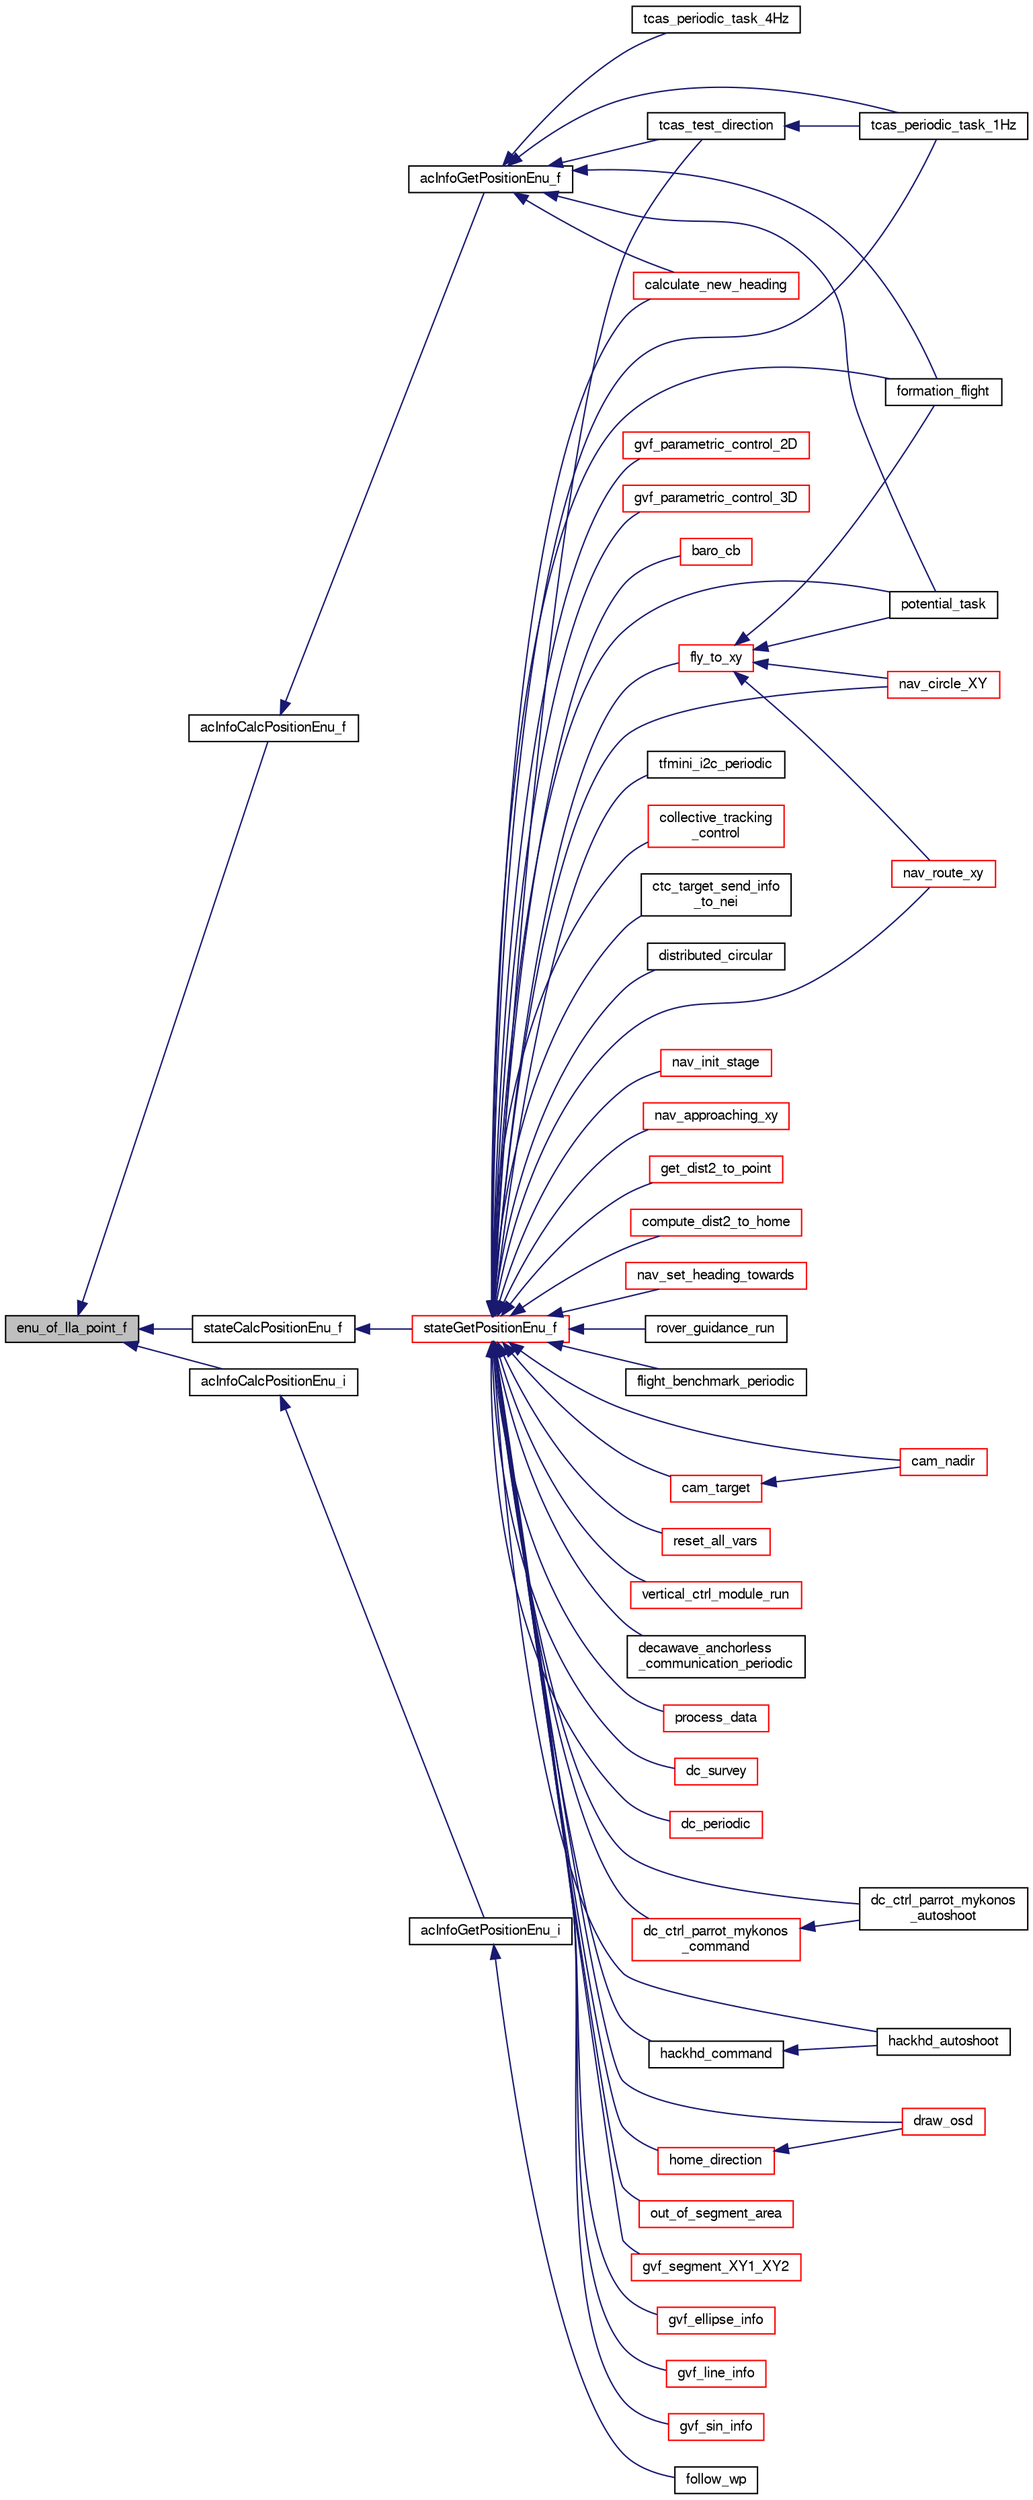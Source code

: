 digraph "enu_of_lla_point_f"
{
  edge [fontname="FreeSans",fontsize="10",labelfontname="FreeSans",labelfontsize="10"];
  node [fontname="FreeSans",fontsize="10",shape=record];
  rankdir="LR";
  Node1 [label="enu_of_lla_point_f",height=0.2,width=0.4,color="black", fillcolor="grey75", style="filled", fontcolor="black"];
  Node1 -> Node2 [dir="back",color="midnightblue",fontsize="10",style="solid",fontname="FreeSans"];
  Node2 [label="acInfoCalcPositionEnu_f",height=0.2,width=0.4,color="black", fillcolor="white", style="filled",URL="$group__ac__info.html#ga5f26bc7946ecd4d712ed0baa6cbe8dd1"];
  Node2 -> Node3 [dir="back",color="midnightblue",fontsize="10",style="solid",fontname="FreeSans"];
  Node3 [label="acInfoGetPositionEnu_f",height=0.2,width=0.4,color="black", fillcolor="white", style="filled",URL="$group__ac__info.html#ga525710b691b4f60d3e55c3c4b2cb092c",tooltip="Get position in local ENU coordinates (float). "];
  Node3 -> Node4 [dir="back",color="midnightblue",fontsize="10",style="solid",fontname="FreeSans"];
  Node4 [label="formation_flight",height=0.2,width=0.4,color="black", fillcolor="white", style="filled",URL="$formation_8h.html#a18de0c4f9e864cb4db84458b33b463dd"];
  Node3 -> Node5 [dir="back",color="midnightblue",fontsize="10",style="solid",fontname="FreeSans"];
  Node5 [label="potential_task",height=0.2,width=0.4,color="black", fillcolor="white", style="filled",URL="$potential_8h.html#a2ecae8ed4b80ccfece655453a56db7cd"];
  Node3 -> Node6 [dir="back",color="midnightblue",fontsize="10",style="solid",fontname="FreeSans"];
  Node6 [label="tcas_test_direction",height=0.2,width=0.4,color="black", fillcolor="white", style="filled",URL="$tcas_8c.html#a5baa7069079b8f1211e22af90cf7593b"];
  Node6 -> Node7 [dir="back",color="midnightblue",fontsize="10",style="solid",fontname="FreeSans"];
  Node7 [label="tcas_periodic_task_1Hz",height=0.2,width=0.4,color="black", fillcolor="white", style="filled",URL="$tcas_8h.html#adb2f00821358ed6ad0f366e6a2422558"];
  Node3 -> Node7 [dir="back",color="midnightblue",fontsize="10",style="solid",fontname="FreeSans"];
  Node3 -> Node8 [dir="back",color="midnightblue",fontsize="10",style="solid",fontname="FreeSans"];
  Node8 [label="tcas_periodic_task_4Hz",height=0.2,width=0.4,color="black", fillcolor="white", style="filled",URL="$tcas_8h.html#aa520d855e76e58f77855603fde040497"];
  Node3 -> Node9 [dir="back",color="midnightblue",fontsize="10",style="solid",fontname="FreeSans"];
  Node9 [label="calculate_new_heading",height=0.2,width=0.4,color="red", fillcolor="white", style="filled",URL="$nav__fish_8c.html#aabac53beb17b84ea4474a72fb85e2abb",tooltip="calculates new variation of the heading for the uav based on current state "];
  Node1 -> Node10 [dir="back",color="midnightblue",fontsize="10",style="solid",fontname="FreeSans"];
  Node10 [label="acInfoCalcPositionEnu_i",height=0.2,width=0.4,color="black", fillcolor="white", style="filled",URL="$group__ac__info.html#gad27d2e9d1854b608ee9d187eb51a368e"];
  Node10 -> Node11 [dir="back",color="midnightblue",fontsize="10",style="solid",fontname="FreeSans"];
  Node11 [label="acInfoGetPositionEnu_i",height=0.2,width=0.4,color="black", fillcolor="white", style="filled",URL="$group__ac__info.html#ga375088f288d8540b8f3404c6a58f4646",tooltip="Get position in local ENU coordinates (int). "];
  Node11 -> Node12 [dir="back",color="midnightblue",fontsize="10",style="solid",fontname="FreeSans"];
  Node12 [label="follow_wp",height=0.2,width=0.4,color="black", fillcolor="white", style="filled",URL="$follow_8h.html#a193d671739e35bbb235456cb3b65e9ff"];
  Node1 -> Node13 [dir="back",color="midnightblue",fontsize="10",style="solid",fontname="FreeSans"];
  Node13 [label="stateCalcPositionEnu_f",height=0.2,width=0.4,color="black", fillcolor="white", style="filled",URL="$group__state__position.html#ga718066acd9581365ca5c2aacb29130fd"];
  Node13 -> Node14 [dir="back",color="midnightblue",fontsize="10",style="solid",fontname="FreeSans"];
  Node14 [label="stateGetPositionEnu_f",height=0.2,width=0.4,color="red", fillcolor="white", style="filled",URL="$group__state__position.html#ga545d479db45e1a9711e59736b6d1309b",tooltip="Get position in local ENU coordinates (float). "];
  Node14 -> Node15 [dir="back",color="midnightblue",fontsize="10",style="solid",fontname="FreeSans"];
  Node15 [label="nav_init_stage",height=0.2,width=0.4,color="red", fillcolor="white", style="filled",URL="$common__flight__plan_8h.html#a2580ee456d7dd3d157fd7c43ad2eac2d",tooltip="needs to be implemented by fixedwing and rotorcraft seperately "];
  Node14 -> Node16 [dir="back",color="midnightblue",fontsize="10",style="solid",fontname="FreeSans"];
  Node16 [label="nav_circle_XY",height=0.2,width=0.4,color="red", fillcolor="white", style="filled",URL="$nav_8h.html#ad1b9d2e8da4a32477ca8bedc0bca86fe",tooltip="Angle from center to mobile. "];
  Node14 -> Node17 [dir="back",color="midnightblue",fontsize="10",style="solid",fontname="FreeSans"];
  Node17 [label="nav_approaching_xy",height=0.2,width=0.4,color="red", fillcolor="white", style="filled",URL="$nav_8h.html#a249451b8d1fe0b19866ea68e0d8b86df",tooltip="Decide if the UAV is approaching the current waypoint. "];
  Node14 -> Node18 [dir="back",color="midnightblue",fontsize="10",style="solid",fontname="FreeSans"];
  Node18 [label="fly_to_xy",height=0.2,width=0.4,color="red", fillcolor="white", style="filled",URL="$nav_8h.html#ae9d11d2e378b23ecbee86419cbf341f0",tooltip="Computes desired_x, desired_y and desired_course. "];
  Node18 -> Node4 [dir="back",color="midnightblue",fontsize="10",style="solid",fontname="FreeSans"];
  Node18 -> Node16 [dir="back",color="midnightblue",fontsize="10",style="solid",fontname="FreeSans"];
  Node18 -> Node19 [dir="back",color="midnightblue",fontsize="10",style="solid",fontname="FreeSans"];
  Node19 [label="nav_route_xy",height=0.2,width=0.4,color="red", fillcolor="white", style="filled",URL="$nav_8h.html#ab4247c9f3dc0417690e1404add032cbe",tooltip="Computes the carrot position along the desired segment. "];
  Node18 -> Node5 [dir="back",color="midnightblue",fontsize="10",style="solid",fontname="FreeSans"];
  Node14 -> Node19 [dir="back",color="midnightblue",fontsize="10",style="solid",fontname="FreeSans"];
  Node14 -> Node20 [dir="back",color="midnightblue",fontsize="10",style="solid",fontname="FreeSans"];
  Node20 [label="get_dist2_to_point",height=0.2,width=0.4,color="red", fillcolor="white", style="filled",URL="$rotorcraft_2navigation_8h.html#a8d1993c8a477f958aca66e59ff82974e",tooltip="Returns squared horizontal distance to given point. "];
  Node14 -> Node21 [dir="back",color="midnightblue",fontsize="10",style="solid",fontname="FreeSans"];
  Node21 [label="compute_dist2_to_home",height=0.2,width=0.4,color="red", fillcolor="white", style="filled",URL="$common__nav_8h.html#a4603515f41786b54ea9383a65a9f249e",tooltip="Computes squared distance to the HOME waypoint potentially sets too_far_from_home. "];
  Node14 -> Node22 [dir="back",color="midnightblue",fontsize="10",style="solid",fontname="FreeSans"];
  Node22 [label="nav_set_heading_towards",height=0.2,width=0.4,color="red", fillcolor="white", style="filled",URL="$rover_2navigation_8h.html#a497df0753fcbcd7b681341695228527c",tooltip="Set heading to point towards x,y position in local coordinates. "];
  Node14 -> Node23 [dir="back",color="midnightblue",fontsize="10",style="solid",fontname="FreeSans"];
  Node23 [label="rover_guidance_run",height=0.2,width=0.4,color="black", fillcolor="white", style="filled",URL="$rover__guidance_8h.html#a1c5d14152545935d78448eae5d0a6b6d"];
  Node14 -> Node24 [dir="back",color="midnightblue",fontsize="10",style="solid",fontname="FreeSans"];
  Node24 [label="flight_benchmark_periodic",height=0.2,width=0.4,color="black", fillcolor="white", style="filled",URL="$flight__benchmark_8h.html#a42ae975c1caf0cfcf6d713897773a16a"];
  Node14 -> Node25 [dir="back",color="midnightblue",fontsize="10",style="solid",fontname="FreeSans"];
  Node25 [label="cam_target",height=0.2,width=0.4,color="red", fillcolor="white", style="filled",URL="$cam_8c.html#aab3da8ed719ee01699f50450b3df3b13",tooltip="Computes the right angles from target_x, target_y, target_alt. "];
  Node25 -> Node26 [dir="back",color="midnightblue",fontsize="10",style="solid",fontname="FreeSans"];
  Node26 [label="cam_nadir",height=0.2,width=0.4,color="red", fillcolor="white", style="filled",URL="$cam_8c.html#aa5c7c762b35b57ec479e6244f006c5d1",tooltip="Point straight down. "];
  Node14 -> Node26 [dir="back",color="midnightblue",fontsize="10",style="solid",fontname="FreeSans"];
  Node14 -> Node27 [dir="back",color="midnightblue",fontsize="10",style="solid",fontname="FreeSans"];
  Node27 [label="reset_all_vars",height=0.2,width=0.4,color="red", fillcolor="white", style="filled",URL="$optical__flow__landing_8c.html#a46c9da8aa58fea58306c6a47b9f21c89",tooltip="Reset all variables: "];
  Node14 -> Node28 [dir="back",color="midnightblue",fontsize="10",style="solid",fontname="FreeSans"];
  Node28 [label="vertical_ctrl_module_run",height=0.2,width=0.4,color="red", fillcolor="white", style="filled",URL="$optical__flow__landing_8c.html#a9628e4f2b9a046bb7ff80c208ab85daa",tooltip="Run the optical flow landing module. "];
  Node14 -> Node29 [dir="back",color="midnightblue",fontsize="10",style="solid",fontname="FreeSans"];
  Node29 [label="decawave_anchorless\l_communication_periodic",height=0.2,width=0.4,color="black", fillcolor="white", style="filled",URL="$decawave__anchorless__communication_8h.html#a666f8ed1285e6941cc47eeef8857a2bd",tooltip="This function periodically sends state data over the serial (which is received by the arduino) ..."];
  Node14 -> Node30 [dir="back",color="midnightblue",fontsize="10",style="solid",fontname="FreeSans"];
  Node30 [label="process_data",height=0.2,width=0.4,color="red", fillcolor="white", style="filled",URL="$dw1000__arduino_8c.html#acac53dcc1b2e1d953c1642b3b15afe4c"];
  Node14 -> Node31 [dir="back",color="midnightblue",fontsize="10",style="solid",fontname="FreeSans"];
  Node31 [label="dc_survey",height=0.2,width=0.4,color="red", fillcolor="white", style="filled",URL="$dc_8h.html#a2b50d2725b576697bde98a8bdb358093",tooltip="Sets the dc control in distance mode. "];
  Node14 -> Node32 [dir="back",color="midnightblue",fontsize="10",style="solid",fontname="FreeSans"];
  Node32 [label="dc_periodic",height=0.2,width=0.4,color="red", fillcolor="white", style="filled",URL="$dc_8h.html#a2a976ddc273dfdd99eb8638c364e9305",tooltip="periodic function "];
  Node14 -> Node33 [dir="back",color="midnightblue",fontsize="10",style="solid",fontname="FreeSans"];
  Node33 [label="dc_ctrl_parrot_mykonos\l_command",height=0.2,width=0.4,color="red", fillcolor="white", style="filled",URL="$dc__ctrl__parrot__mykonos_8h.html#ada25bf7434ae8e4368a55698a470b1c6"];
  Node33 -> Node34 [dir="back",color="midnightblue",fontsize="10",style="solid",fontname="FreeSans"];
  Node34 [label="dc_ctrl_parrot_mykonos\l_autoshoot",height=0.2,width=0.4,color="black", fillcolor="white", style="filled",URL="$dc__ctrl__parrot__mykonos_8h.html#a4b0793ac6b99c52fcfd7fa9fda02cfda"];
  Node14 -> Node34 [dir="back",color="midnightblue",fontsize="10",style="solid",fontname="FreeSans"];
  Node14 -> Node35 [dir="back",color="midnightblue",fontsize="10",style="solid",fontname="FreeSans"];
  Node35 [label="hackhd_command",height=0.2,width=0.4,color="black", fillcolor="white", style="filled",URL="$hackhd_8h.html#af32d92b29b1c7179834f3877c59069d1"];
  Node35 -> Node36 [dir="back",color="midnightblue",fontsize="10",style="solid",fontname="FreeSans"];
  Node36 [label="hackhd_autoshoot",height=0.2,width=0.4,color="black", fillcolor="white", style="filled",URL="$hackhd_8h.html#a91f9f6ee79244d1a804e0a7abfb8812a"];
  Node14 -> Node36 [dir="back",color="midnightblue",fontsize="10",style="solid",fontname="FreeSans"];
  Node14 -> Node37 [dir="back",color="midnightblue",fontsize="10",style="solid",fontname="FreeSans"];
  Node37 [label="home_direction",height=0.2,width=0.4,color="red", fillcolor="white", style="filled",URL="$max7456_8c.html#af647f85cf21dab23d18ac36c8beadd20"];
  Node37 -> Node38 [dir="back",color="midnightblue",fontsize="10",style="solid",fontname="FreeSans"];
  Node38 [label="draw_osd",height=0.2,width=0.4,color="red", fillcolor="white", style="filled",URL="$max7456_8c.html#a079837dac11983fe67050e136b0080e4"];
  Node14 -> Node38 [dir="back",color="midnightblue",fontsize="10",style="solid",fontname="FreeSans"];
  Node14 -> Node39 [dir="back",color="midnightblue",fontsize="10",style="solid",fontname="FreeSans"];
  Node39 [label="out_of_segment_area",height=0.2,width=0.4,color="red", fillcolor="white", style="filled",URL="$gvf_8c.html#a65f6cd8e6cb6d2da2e96af25c1ce412c"];
  Node14 -> Node40 [dir="back",color="midnightblue",fontsize="10",style="solid",fontname="FreeSans"];
  Node40 [label="gvf_segment_XY1_XY2",height=0.2,width=0.4,color="red", fillcolor="white", style="filled",URL="$gvf_8h.html#a1d3d6f723a14fdd4a934b5d3483fb451"];
  Node14 -> Node41 [dir="back",color="midnightblue",fontsize="10",style="solid",fontname="FreeSans"];
  Node41 [label="gvf_ellipse_info",height=0.2,width=0.4,color="red", fillcolor="white", style="filled",URL="$gvf__ellipse_8h.html#a706f8b1069124ea65d6fed5f0c433cd8"];
  Node14 -> Node42 [dir="back",color="midnightblue",fontsize="10",style="solid",fontname="FreeSans"];
  Node42 [label="gvf_line_info",height=0.2,width=0.4,color="red", fillcolor="white", style="filled",URL="$gvf__line_8h.html#a5ae2a7f2a5e28b3109549ee8ac57c530"];
  Node14 -> Node43 [dir="back",color="midnightblue",fontsize="10",style="solid",fontname="FreeSans"];
  Node43 [label="gvf_sin_info",height=0.2,width=0.4,color="red", fillcolor="white", style="filled",URL="$gvf__sin_8h.html#ace5deeaf93e4442d1adaa47aea4bdc87"];
  Node14 -> Node44 [dir="back",color="midnightblue",fontsize="10",style="solid",fontname="FreeSans"];
  Node44 [label="gvf_parametric_control_2D",height=0.2,width=0.4,color="red", fillcolor="white", style="filled",URL="$gvf__parametric_8h.html#a0bf257db90fb490ee9a81e2b11bf4ff0"];
  Node14 -> Node45 [dir="back",color="midnightblue",fontsize="10",style="solid",fontname="FreeSans"];
  Node45 [label="gvf_parametric_control_3D",height=0.2,width=0.4,color="red", fillcolor="white", style="filled",URL="$gvf__parametric_8h.html#a03440442b6ccf59e11311446f386186e"];
  Node14 -> Node46 [dir="back",color="midnightblue",fontsize="10",style="solid",fontname="FreeSans"];
  Node46 [label="baro_cb",height=0.2,width=0.4,color="red", fillcolor="white", style="filled",URL="$ins__int_8c.html#a92209191a3ecc53fc4adaafd0fe82933"];
  Node14 -> Node47 [dir="back",color="midnightblue",fontsize="10",style="solid",fontname="FreeSans"];
  Node47 [label="tfmini_i2c_periodic",height=0.2,width=0.4,color="black", fillcolor="white", style="filled",URL="$tfmini__i2c_8h.html#a67597f5e58e3cd1ae90e934b74bf7461",tooltip="Get the ranger current distance value. "];
  Node14 -> Node48 [dir="back",color="midnightblue",fontsize="10",style="solid",fontname="FreeSans"];
  Node48 [label="collective_tracking\l_control",height=0.2,width=0.4,color="red", fillcolor="white", style="filled",URL="$ctc_8h.html#a03d5c465a0472d27b89a510004d97daa"];
  Node14 -> Node49 [dir="back",color="midnightblue",fontsize="10",style="solid",fontname="FreeSans"];
  Node49 [label="ctc_target_send_info\l_to_nei",height=0.2,width=0.4,color="black", fillcolor="white", style="filled",URL="$ctc__target_8h.html#a1bd09dfa4fe42657ce4e7719e3a1553b"];
  Node14 -> Node50 [dir="back",color="midnightblue",fontsize="10",style="solid",fontname="FreeSans"];
  Node50 [label="distributed_circular",height=0.2,width=0.4,color="black", fillcolor="white", style="filled",URL="$dcf_8h.html#af9b1e37124f7524c47f9e4621d1e7c98"];
  Node14 -> Node4 [dir="back",color="midnightblue",fontsize="10",style="solid",fontname="FreeSans"];
  Node14 -> Node5 [dir="back",color="midnightblue",fontsize="10",style="solid",fontname="FreeSans"];
  Node14 -> Node6 [dir="back",color="midnightblue",fontsize="10",style="solid",fontname="FreeSans"];
  Node14 -> Node7 [dir="back",color="midnightblue",fontsize="10",style="solid",fontname="FreeSans"];
  Node14 -> Node9 [dir="back",color="midnightblue",fontsize="10",style="solid",fontname="FreeSans"];
}
